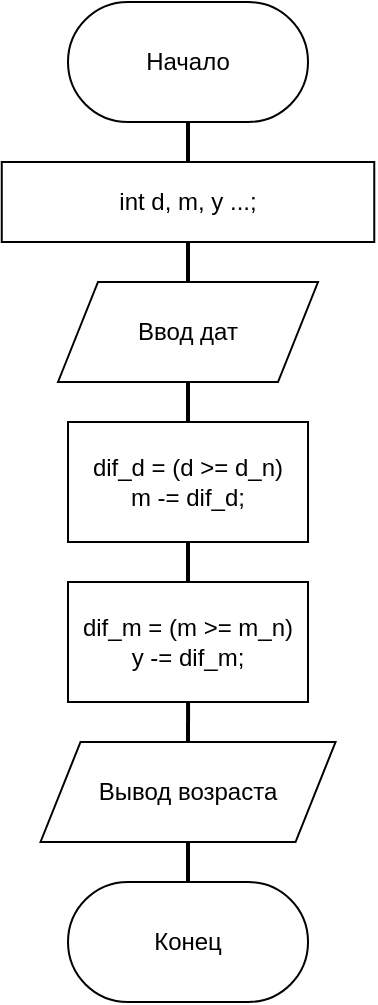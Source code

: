 <mxfile version="28.2.4">
  <diagram name="Страница — 1" id="oWDzyiwuJk1K7y43oAF8">
    <mxGraphModel dx="902" dy="490" grid="1" gridSize="10" guides="1" tooltips="1" connect="1" arrows="1" fold="1" page="1" pageScale="1" pageWidth="2339" pageHeight="3300" math="0" shadow="0">
      <root>
        <mxCell id="0" />
        <mxCell id="1" parent="0" />
        <mxCell id="kq8jIIcazYTT48XamDDO-11" style="edgeStyle=orthogonalEdgeStyle;rounded=0;orthogonalLoop=1;jettySize=auto;html=1;exitX=0.5;exitY=1;exitDx=0;exitDy=0;entryX=0.5;entryY=0;entryDx=0;entryDy=0;strokeWidth=2;endArrow=none;endFill=0;" parent="1" source="kq8jIIcazYTT48XamDDO-1" target="kq8jIIcazYTT48XamDDO-4" edge="1">
          <mxGeometry relative="1" as="geometry" />
        </mxCell>
        <mxCell id="kq8jIIcazYTT48XamDDO-1" value="Начало" style="rounded=1;whiteSpace=wrap;html=1;arcSize=50;" parent="1" vertex="1">
          <mxGeometry x="490" y="30" width="120" height="60" as="geometry" />
        </mxCell>
        <mxCell id="kq8jIIcazYTT48XamDDO-2" value="Конец" style="rounded=1;whiteSpace=wrap;html=1;arcSize=50;" parent="1" vertex="1">
          <mxGeometry x="490.01" y="470" width="120" height="60" as="geometry" />
        </mxCell>
        <mxCell id="kq8jIIcazYTT48XamDDO-12" style="edgeStyle=orthogonalEdgeStyle;rounded=0;orthogonalLoop=1;jettySize=auto;html=1;exitX=0.5;exitY=1;exitDx=0;exitDy=0;entryX=0.5;entryY=0;entryDx=0;entryDy=0;strokeWidth=2;endArrow=none;endFill=0;" parent="1" source="kq8jIIcazYTT48XamDDO-4" target="kq8jIIcazYTT48XamDDO-5" edge="1">
          <mxGeometry relative="1" as="geometry" />
        </mxCell>
        <mxCell id="kq8jIIcazYTT48XamDDO-4" value="int d, m, y ...;" style="rounded=0;whiteSpace=wrap;html=1;" parent="1" vertex="1">
          <mxGeometry x="456.88" y="110" width="186.25" height="40" as="geometry" />
        </mxCell>
        <mxCell id="koJbh_vy2SjfinHMvm56-3" style="edgeStyle=orthogonalEdgeStyle;rounded=0;orthogonalLoop=1;jettySize=auto;html=1;exitX=0.5;exitY=1;exitDx=0;exitDy=0;entryX=0.5;entryY=0;entryDx=0;entryDy=0;strokeWidth=2;endArrow=none;endFill=0;" edge="1" parent="1" source="kq8jIIcazYTT48XamDDO-5" target="koJbh_vy2SjfinHMvm56-1">
          <mxGeometry relative="1" as="geometry" />
        </mxCell>
        <mxCell id="kq8jIIcazYTT48XamDDO-5" value="Ввод дат" style="shape=parallelogram;perimeter=parallelogramPerimeter;whiteSpace=wrap;html=1;fixedSize=1;" parent="1" vertex="1">
          <mxGeometry x="485" y="170" width="130" height="50" as="geometry" />
        </mxCell>
        <mxCell id="kq8jIIcazYTT48XamDDO-27" style="edgeStyle=orthogonalEdgeStyle;rounded=0;orthogonalLoop=1;jettySize=auto;html=1;exitX=0.5;exitY=1;exitDx=0;exitDy=0;entryX=0.5;entryY=0;entryDx=0;entryDy=0;strokeWidth=2;endArrow=none;endFill=0;" parent="1" source="kq8jIIcazYTT48XamDDO-26" target="kq8jIIcazYTT48XamDDO-2" edge="1">
          <mxGeometry relative="1" as="geometry" />
        </mxCell>
        <mxCell id="kq8jIIcazYTT48XamDDO-26" value="Вывод возраста" style="shape=parallelogram;perimeter=parallelogramPerimeter;whiteSpace=wrap;html=1;fixedSize=1;" parent="1" vertex="1">
          <mxGeometry x="476.26" y="400" width="147.51" height="50" as="geometry" />
        </mxCell>
        <mxCell id="k7snhekD9ddKXzG74v0h-3" style="edgeStyle=orthogonalEdgeStyle;rounded=0;orthogonalLoop=1;jettySize=auto;html=1;exitX=0.5;exitY=1;exitDx=0;exitDy=0;entryX=0.5;entryY=0;entryDx=0;entryDy=0;endArrow=none;endFill=0;strokeWidth=2;" parent="1" target="kq8jIIcazYTT48XamDDO-26" edge="1">
          <mxGeometry relative="1" as="geometry">
            <mxPoint x="550.02" y="380" as="sourcePoint" />
          </mxGeometry>
        </mxCell>
        <mxCell id="koJbh_vy2SjfinHMvm56-4" style="edgeStyle=orthogonalEdgeStyle;rounded=0;orthogonalLoop=1;jettySize=auto;html=1;exitX=0.5;exitY=1;exitDx=0;exitDy=0;entryX=0.5;entryY=0;entryDx=0;entryDy=0;strokeWidth=2;endArrow=none;endFill=0;" edge="1" parent="1" source="koJbh_vy2SjfinHMvm56-1" target="koJbh_vy2SjfinHMvm56-2">
          <mxGeometry relative="1" as="geometry" />
        </mxCell>
        <mxCell id="koJbh_vy2SjfinHMvm56-1" value="dif_d = (d &amp;gt;= d_n)&lt;div&gt;m -= dif_d;&lt;/div&gt;" style="rounded=0;whiteSpace=wrap;html=1;" vertex="1" parent="1">
          <mxGeometry x="490.01" y="240" width="120" height="60" as="geometry" />
        </mxCell>
        <mxCell id="koJbh_vy2SjfinHMvm56-2" value="dif_m = (m &amp;gt;= m_n)&lt;div&gt;y -= dif_m;&lt;/div&gt;" style="rounded=0;whiteSpace=wrap;html=1;" vertex="1" parent="1">
          <mxGeometry x="490" y="320" width="120" height="60" as="geometry" />
        </mxCell>
      </root>
    </mxGraphModel>
  </diagram>
</mxfile>
